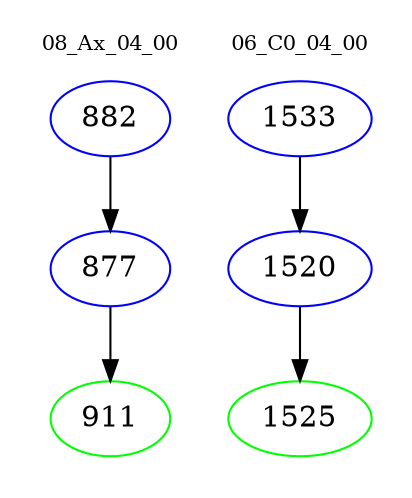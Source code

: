 digraph{
subgraph cluster_0 {
color = white
label = "08_Ax_04_00";
fontsize=10;
T0_882 [label="882", color="blue"]
T0_882 -> T0_877 [color="black"]
T0_877 [label="877", color="blue"]
T0_877 -> T0_911 [color="black"]
T0_911 [label="911", color="green"]
}
subgraph cluster_1 {
color = white
label = "06_C0_04_00";
fontsize=10;
T1_1533 [label="1533", color="blue"]
T1_1533 -> T1_1520 [color="black"]
T1_1520 [label="1520", color="blue"]
T1_1520 -> T1_1525 [color="black"]
T1_1525 [label="1525", color="green"]
}
}
